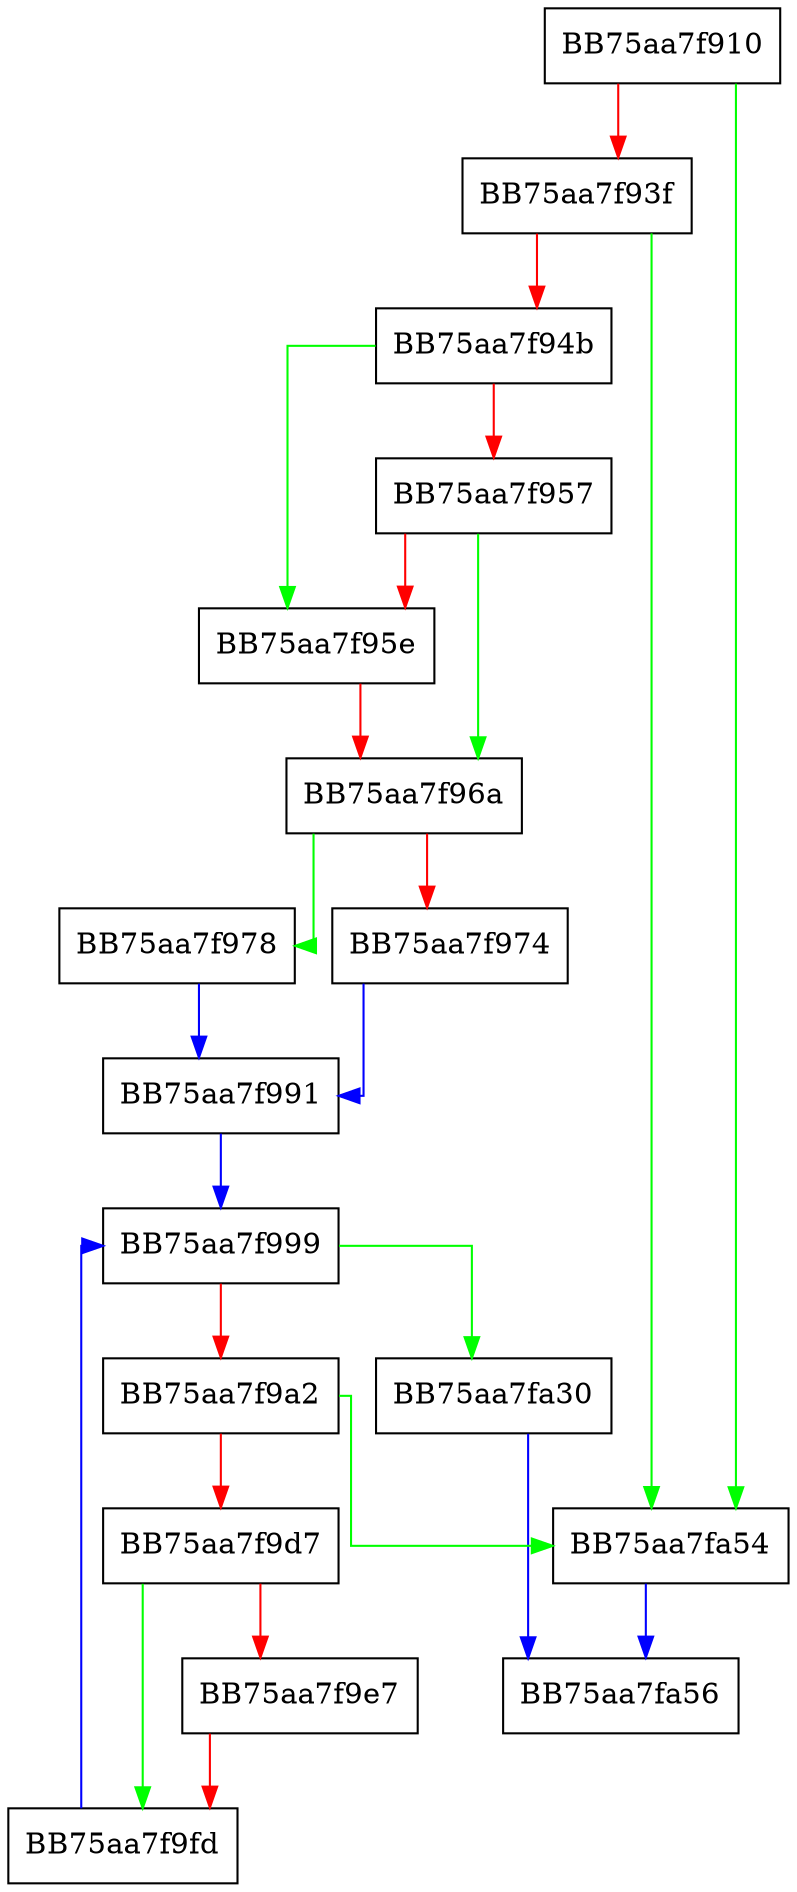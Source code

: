digraph restore_state {
  node [shape="box"];
  graph [splines=ortho];
  BB75aa7f910 -> BB75aa7fa54 [color="green"];
  BB75aa7f910 -> BB75aa7f93f [color="red"];
  BB75aa7f93f -> BB75aa7fa54 [color="green"];
  BB75aa7f93f -> BB75aa7f94b [color="red"];
  BB75aa7f94b -> BB75aa7f95e [color="green"];
  BB75aa7f94b -> BB75aa7f957 [color="red"];
  BB75aa7f957 -> BB75aa7f96a [color="green"];
  BB75aa7f957 -> BB75aa7f95e [color="red"];
  BB75aa7f95e -> BB75aa7f96a [color="red"];
  BB75aa7f96a -> BB75aa7f978 [color="green"];
  BB75aa7f96a -> BB75aa7f974 [color="red"];
  BB75aa7f974 -> BB75aa7f991 [color="blue"];
  BB75aa7f978 -> BB75aa7f991 [color="blue"];
  BB75aa7f991 -> BB75aa7f999 [color="blue"];
  BB75aa7f999 -> BB75aa7fa30 [color="green"];
  BB75aa7f999 -> BB75aa7f9a2 [color="red"];
  BB75aa7f9a2 -> BB75aa7fa54 [color="green"];
  BB75aa7f9a2 -> BB75aa7f9d7 [color="red"];
  BB75aa7f9d7 -> BB75aa7f9fd [color="green"];
  BB75aa7f9d7 -> BB75aa7f9e7 [color="red"];
  BB75aa7f9e7 -> BB75aa7f9fd [color="red"];
  BB75aa7f9fd -> BB75aa7f999 [color="blue"];
  BB75aa7fa30 -> BB75aa7fa56 [color="blue"];
  BB75aa7fa54 -> BB75aa7fa56 [color="blue"];
}